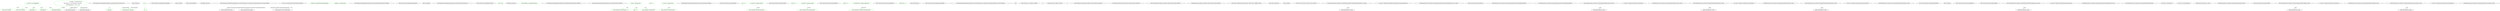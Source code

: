 digraph  {
d1 [cluster="Humanizer.TimeSpanHumanizeExtensions.Humanize(System.TimeSpan, int)", color=green, community=1, label="var result = new StringBuilder()", prediction=0, span="22-22"];
d0 [cluster="Humanizer.TimeSpanHumanizeExtensions.Humanize(System.TimeSpan, int)", label="Entry Humanizer.TimeSpanHumanizeExtensions.Humanize(System.TimeSpan, int)", span="20-20"];
d2 [cluster="Humanizer.TimeSpanHumanizeExtensions.Humanize(System.TimeSpan, int)", color=green, community=1, label="int i = 0", prediction=1, span="23-23"];
d14 [cluster="System.Text.StringBuilder.StringBuilder()", label="Entry System.Text.StringBuilder.StringBuilder()", span="0-0"];
d5 [cluster="Humanizer.TimeSpanHumanizeExtensions.Humanize(System.TimeSpan, int)", color=green, community=1, label="result.Length > 0", prediction=0, span="29-29"];
d6 [cluster="Humanizer.TimeSpanHumanizeExtensions.Humanize(System.TimeSpan, int)", color=green, community=1, label="result.Append('', '')", prediction=0, span="30-30"];
d7 [cluster="Humanizer.TimeSpanHumanizeExtensions.Humanize(System.TimeSpan, int)", color=green, community=1, label="result.Append(timePart)", prediction=0, span="32-32"];
d10 [cluster="Humanizer.TimeSpanHumanizeExtensions.Humanize(System.TimeSpan, int)", color=green, community=0, label="return result.ToString();", prediction=0, span="36-36"];
d12 [cluster="Humanizer.TimeSpanHumanizeExtensions.Humanize(System.TimeSpan, int)", color=green, community=2, label="return result.ToString();", prediction=0, span="39-39"];
d3 [cluster="Humanizer.TimeSpanHumanizeExtensions.Humanize(System.TimeSpan, int)", color=green, community=1, label="i < precision", prediction=7, span="23-23"];
d11 [cluster="Humanizer.TimeSpanHumanizeExtensions.Humanize(System.TimeSpan, int)", color=green, community=1, label="i++", prediction=1, span="23-23"];
d4 [cluster="Humanizer.TimeSpanHumanizeExtensions.Humanize(System.TimeSpan, int)", color=green, community=1, label="var timePart = FormatParameters\r\n                    .Select(format => TryFormat(format, timeSpan))\r\n                    .FirstOrDefault(part => part != null)", prediction=0, span="25-27"];
d15 [cluster="Unk.Select", label="Entry Unk.Select", span=""];
d16 [cluster="Unk.FirstOrDefault", label="Entry Unk.FirstOrDefault", span=""];
d21 [cluster="lambda expression", label="Entry lambda expression", span="26-26"];
d25 [cluster="lambda expression", label="Entry lambda expression", span="27-27"];
d22 [cluster="lambda expression", color=green, community=1, label="TryFormat(format, timeSpan)", prediction=7, span="26-26"];
d86 [label="System.TimeSpan", span=""];
d23 [cluster="lambda expression", label="Exit lambda expression", span="26-26"];
d24 [cluster="Humanizer.TimeSpanHumanizeExtensions.TryFormat(Humanizer.Localisation.TimeSpanPropertyFormat, System.TimeSpan)", label="Entry Humanizer.TimeSpanHumanizeExtensions.TryFormat(Humanizer.Localisation.TimeSpanPropertyFormat, System.TimeSpan)", span="122-122"];
d8 [cluster="Humanizer.TimeSpanHumanizeExtensions.Humanize(System.TimeSpan, int)", color=green, community=0, label="timeSpan = DeduceTheLargestUnit(timeSpan)", prediction=11, span="34-34"];
d9 [cluster="Humanizer.TimeSpanHumanizeExtensions.Humanize(System.TimeSpan, int)", color=green, community=1, label="timeSpan == TimeSpan.Zero", prediction=12, span="35-35"];
d19 [cluster="Humanizer.TimeSpanHumanizeExtensions.DeduceTheLargestUnit(System.TimeSpan)", label="Entry Humanizer.TimeSpanHumanizeExtensions.DeduceTheLargestUnit(System.TimeSpan)", span="42-42"];
d17 [cluster="System.Text.StringBuilder.Append(string)", label="Entry System.Text.StringBuilder.Append(string)", span="0-0"];
d18 [cluster="Unk.Append", label="Entry Unk.Append", span=""];
d13 [cluster="Humanizer.TimeSpanHumanizeExtensions.Humanize(System.TimeSpan, int)", label="Exit Humanizer.TimeSpanHumanizeExtensions.Humanize(System.TimeSpan, int)", span="20-20"];
d20 [cluster="System.Text.StringBuilder.ToString()", label="Entry System.Text.StringBuilder.ToString()", span="0-0"];
d26 [cluster="lambda expression", color=green, community=1, label="part != null", prediction=13, span="27-27"];
d27 [cluster="lambda expression", label="Exit lambda expression", span="27-27"];
d28 [cluster="Humanizer.TimeSpanHumanizeExtensions.DeduceTheLargestUnit(System.TimeSpan)", color=green, community=1, label="return timeSpan - LargestUnit(timeSpan);", prediction=14, span="44-44"];
d29 [cluster="Humanizer.TimeSpanHumanizeExtensions.DeduceTheLargestUnit(System.TimeSpan)", label="Exit Humanizer.TimeSpanHumanizeExtensions.DeduceTheLargestUnit(System.TimeSpan)", span="42-42"];
d30 [cluster="Humanizer.TimeSpanHumanizeExtensions.LargestUnit(System.TimeSpan)", label="Entry Humanizer.TimeSpanHumanizeExtensions.LargestUnit(System.TimeSpan)", span="47-47"];
d31 [cluster="Humanizer.TimeSpanHumanizeExtensions.LargestUnit(System.TimeSpan)", color=green, community=1, label="var days = timeSpan.Days", prediction=15, span="49-49"];
d32 [cluster="Humanizer.TimeSpanHumanizeExtensions.LargestUnit(System.TimeSpan)", color=green, community=1, label="days >= 7", prediction=16, span="50-50"];
d33 [cluster="Humanizer.TimeSpanHumanizeExtensions.LargestUnit(System.TimeSpan)", color=green, community=1, label="return TimeSpan.FromDays((days/7) * 7);", prediction=15, span="51-51"];
d34 [cluster="Humanizer.TimeSpanHumanizeExtensions.LargestUnit(System.TimeSpan)", color=green, community=1, label="days >= 1", prediction=15, span="52-52"];
d35 [cluster="Humanizer.TimeSpanHumanizeExtensions.LargestUnit(System.TimeSpan)", color=green, community=1, label="return TimeSpan.FromDays(days);", prediction=15, span="53-53"];
d36 [cluster="Humanizer.TimeSpanHumanizeExtensions.LargestUnit(System.TimeSpan)", color=green, community=1, label="var hours = timeSpan.Hours", prediction=20, span="55-55"];
d49 [cluster="Humanizer.TimeSpanHumanizeExtensions.LargestUnit(System.TimeSpan)", label="Exit Humanizer.TimeSpanHumanizeExtensions.LargestUnit(System.TimeSpan)", span="47-47"];
d50 [cluster="System.TimeSpan.FromDays(double)", label="Entry System.TimeSpan.FromDays(double)", span="0-0"];
d37 [cluster="Humanizer.TimeSpanHumanizeExtensions.LargestUnit(System.TimeSpan)", color=green, community=1, label="hours >= 1", prediction=21, span="56-56"];
d38 [cluster="Humanizer.TimeSpanHumanizeExtensions.LargestUnit(System.TimeSpan)", color=green, community=1, label="return TimeSpan.FromHours(hours);", prediction=20, span="57-57"];
d39 [cluster="Humanizer.TimeSpanHumanizeExtensions.LargestUnit(System.TimeSpan)", color=green, community=1, label="var minutes = timeSpan.Minutes", prediction=23, span="59-59"];
d51 [cluster="System.TimeSpan.FromHours(double)", label="Entry System.TimeSpan.FromHours(double)", span="0-0"];
d40 [cluster="Humanizer.TimeSpanHumanizeExtensions.LargestUnit(System.TimeSpan)", color=green, community=1, label="minutes >= 1", prediction=24, span="60-60"];
d41 [cluster="Humanizer.TimeSpanHumanizeExtensions.LargestUnit(System.TimeSpan)", color=green, community=1, label="return TimeSpan.FromMinutes(minutes);", prediction=23, span="61-61"];
d42 [cluster="Humanizer.TimeSpanHumanizeExtensions.LargestUnit(System.TimeSpan)", color=green, community=1, label="var seconds = timeSpan.Seconds", prediction=26, span="63-63"];
d52 [cluster="System.TimeSpan.FromMinutes(double)", label="Entry System.TimeSpan.FromMinutes(double)", span="0-0"];
d43 [cluster="Humanizer.TimeSpanHumanizeExtensions.LargestUnit(System.TimeSpan)", color=green, community=1, label="seconds >= 1", prediction=27, span="64-64"];
d44 [cluster="Humanizer.TimeSpanHumanizeExtensions.LargestUnit(System.TimeSpan)", color=green, community=1, label="return TimeSpan.FromSeconds(seconds);", prediction=26, span="65-65"];
d45 [cluster="Humanizer.TimeSpanHumanizeExtensions.LargestUnit(System.TimeSpan)", color=green, community=1, label="var milliseconds = timeSpan.Milliseconds", prediction=29, span="67-67"];
d53 [cluster="System.TimeSpan.FromSeconds(double)", label="Entry System.TimeSpan.FromSeconds(double)", span="0-0"];
d46 [cluster="Humanizer.TimeSpanHumanizeExtensions.LargestUnit(System.TimeSpan)", color=green, community=1, label="milliseconds >= 1", prediction=30, span="68-68"];
d47 [cluster="Humanizer.TimeSpanHumanizeExtensions.LargestUnit(System.TimeSpan)", color=green, community=1, label="return TimeSpan.FromMilliseconds(milliseconds);", prediction=29, span="69-69"];
d48 [cluster="Humanizer.TimeSpanHumanizeExtensions.LargestUnit(System.TimeSpan)", label="return TimeSpan.Zero;", span="71-71"];
d54 [cluster="System.TimeSpan.FromMilliseconds(double)", label="Entry System.TimeSpan.FromMilliseconds(double)", span="0-0"];
d83 [cluster="Humanizer.TimeSpanHumanizeExtensions.TryFormat(Humanizer.Localisation.TimeSpanPropertyFormat, System.TimeSpan)", label="Exit Humanizer.TimeSpanHumanizeExtensions.TryFormat(Humanizer.Localisation.TimeSpanPropertyFormat, System.TimeSpan)", span="122-122"];
d76 [cluster="Humanizer.TimeSpanHumanizeExtensions.TryFormat(Humanizer.Localisation.TimeSpanPropertyFormat, System.TimeSpan)", label="var value = propertyFormat.PropertySelector(timeSpan)", span="126-126"];
d79 [cluster="Humanizer.TimeSpanHumanizeExtensions.TryFormat(Humanizer.Localisation.TimeSpanPropertyFormat, System.TimeSpan)", label="return propertyFormat.Zero();", span="130-130"];
d81 [cluster="Humanizer.TimeSpanHumanizeExtensions.TryFormat(Humanizer.Localisation.TimeSpanPropertyFormat, System.TimeSpan)", label="return propertyFormat.Single();", span="132-132"];
d82 [cluster="Humanizer.TimeSpanHumanizeExtensions.TryFormat(Humanizer.Localisation.TimeSpanPropertyFormat, System.TimeSpan)", label="return propertyFormat.Multiple(value);", span="134-134"];
d77 [cluster="Humanizer.TimeSpanHumanizeExtensions.TryFormat(Humanizer.Localisation.TimeSpanPropertyFormat, System.TimeSpan)", label=value, span="127-127"];
d84 [cluster="System.Func<T, TResult>.Invoke(T)", label="Entry System.Func<T, TResult>.Invoke(T)", span="0-0"];
d78 [cluster="Humanizer.TimeSpanHumanizeExtensions.TryFormat(Humanizer.Localisation.TimeSpanPropertyFormat, System.TimeSpan)", label=0, span="129-129"];
d85 [cluster="System.Func<TResult>.Invoke()", label="Entry System.Func<TResult>.Invoke()", span="0-0"];
d80 [cluster="Humanizer.TimeSpanHumanizeExtensions.TryFormat(Humanizer.Localisation.TimeSpanPropertyFormat, System.TimeSpan)", label=1, span="131-131"];
m0_0 [cluster="Humanizer.Tests.Extensions.Inflector.UnderscoreTests.Underscore()", file="TimeSpanHumanizeExtensionsTests.cs", label="Entry Humanizer.Tests.Extensions.Inflector.UnderscoreTests.Underscore()", span="7-7"];
m0_3 [cluster="Humanizer.Tests.Extensions.Inflector.UnderscoreTests.Underscore()", file="TimeSpanHumanizeExtensionsTests.cs", label="Exit Humanizer.Tests.Extensions.Inflector.UnderscoreTests.Underscore()", span="7-7"];
m0_6 [cluster="Humanizer.Tests.Extensions.Inflector.UnderscoreTests.UnderscoreTests()", file="TimeSpanHumanizeExtensionsTests.cs", label="Entry Humanizer.Tests.Extensions.Inflector.UnderscoreTests.UnderscoreTests()", span="15-15"];
m0_12 [cluster="Humanizer.Tests.Extensions.Inflector.UnderscoreTests.UnderscoreTests()", file="TimeSpanHumanizeExtensionsTests.cs", label="Exit Humanizer.Tests.Extensions.Inflector.UnderscoreTests.UnderscoreTests()", span="15-15"];
m0_13 [cluster="System.Collections.Generic.Dictionary<TKey, TValue>.Add(TKey, TValue)", file="TimeSpanHumanizeExtensionsTests.cs", label="Entry System.Collections.Generic.Dictionary<TKey, TValue>.Add(TKey, TValue)", span="0-0"];
m0_4 [cluster="string.Underscore()", file="TimeSpanHumanizeExtensionsTests.cs", label="Entry string.Underscore()", span="193-193"];
m0_5 [cluster="Unk.Equal", file="TimeSpanHumanizeExtensionsTests.cs", label="Entry Unk.Equal", span=""];
m0_14 [file="TimeSpanHumanizeExtensionsTests.cs", label="Humanizer.Tests.Extensions.Inflector.UnderscoreTests", span=""];
m3_33 [cluster="Humanizer.Tests.Localisation.id.TimeSpanHumanizeTests.TimeSpanWithPrecesion(int, int, string)", file="TimeSpanTests.cs", label="Entry Humanizer.Tests.Localisation.id.TimeSpanHumanizeTests.TimeSpanWithPrecesion(int, int, string)", span="101-101"];
m3_34 [cluster="Humanizer.Tests.Localisation.id.TimeSpanHumanizeTests.TimeSpanWithPrecesion(int, int, string)", file="TimeSpanTests.cs", label="var actual = TimeSpan.FromMilliseconds(milliseconds).Humanize(precesion)", span="103-103"];
m3_35 [cluster="Humanizer.Tests.Localisation.id.TimeSpanHumanizeTests.TimeSpanWithPrecesion(int, int, string)", file="TimeSpanTests.cs", label="Assert.Equal(expected, actual)", span="104-104"];
m3_36 [cluster="Humanizer.Tests.Localisation.id.TimeSpanHumanizeTests.TimeSpanWithPrecesion(int, int, string)", file="TimeSpanTests.cs", label="Exit Humanizer.Tests.Localisation.id.TimeSpanHumanizeTests.TimeSpanWithPrecesion(int, int, string)", span="101-101"];
m3_7 [cluster="System.TimeSpan.Humanize(int)", file="TimeSpanTests.cs", label="Entry System.TimeSpan.Humanize(int)", span="18-18"];
m3_0 [cluster="Humanizer.Tests.Localisation.id.TimeSpanHumanizeTests.TimeSpanHumanizeTests()", file="TimeSpanTests.cs", label="Entry Humanizer.Tests.Localisation.id.TimeSpanHumanizeTests.TimeSpanHumanizeTests()", span="8-8"];
m3_1 [cluster="Humanizer.Tests.Localisation.id.TimeSpanHumanizeTests.TimeSpanHumanizeTests()", file="TimeSpanTests.cs", label="Exit Humanizer.Tests.Localisation.id.TimeSpanHumanizeTests.TimeSpanHumanizeTests()", span="8-8"];
m3_9 [cluster="Humanizer.Tests.Localisation.id.TimeSpanHumanizeTests.Days(int, string)", file="TimeSpanTests.cs", label="Entry Humanizer.Tests.Localisation.id.TimeSpanHumanizeTests.Days(int, string)", span="24-24"];
m3_10 [cluster="Humanizer.Tests.Localisation.id.TimeSpanHumanizeTests.Days(int, string)", file="TimeSpanTests.cs", label="var actual = TimeSpan.FromDays(days).Humanize()", span="26-26"];
m3_11 [cluster="Humanizer.Tests.Localisation.id.TimeSpanHumanizeTests.Days(int, string)", file="TimeSpanTests.cs", label="Assert.Equal(expected, actual)", span="27-27"];
m3_12 [cluster="Humanizer.Tests.Localisation.id.TimeSpanHumanizeTests.Days(int, string)", file="TimeSpanTests.cs", label="Exit Humanizer.Tests.Localisation.id.TimeSpanHumanizeTests.Days(int, string)", span="24-24"];
m3_13 [cluster="Humanizer.Tests.Localisation.id.TimeSpanHumanizeTests.Hours(int, string)", file="TimeSpanTests.cs", label="Entry Humanizer.Tests.Localisation.id.TimeSpanHumanizeTests.Hours(int, string)", span="34-34"];
m3_14 [cluster="Humanizer.Tests.Localisation.id.TimeSpanHumanizeTests.Hours(int, string)", file="TimeSpanTests.cs", label="var actual = TimeSpan.FromHours(hours).Humanize()", span="36-36"];
m3_15 [cluster="Humanizer.Tests.Localisation.id.TimeSpanHumanizeTests.Hours(int, string)", file="TimeSpanTests.cs", label="Assert.Equal(expected, actual)", span="37-37"];
m3_16 [cluster="Humanizer.Tests.Localisation.id.TimeSpanHumanizeTests.Hours(int, string)", file="TimeSpanTests.cs", label="Exit Humanizer.Tests.Localisation.id.TimeSpanHumanizeTests.Hours(int, string)", span="34-34"];
m3_18 [cluster="Humanizer.Tests.Localisation.id.TimeSpanHumanizeTests.Minutes(int, string)", file="TimeSpanTests.cs", label="Entry Humanizer.Tests.Localisation.id.TimeSpanHumanizeTests.Minutes(int, string)", span="45-45"];
m3_19 [cluster="Humanizer.Tests.Localisation.id.TimeSpanHumanizeTests.Minutes(int, string)", file="TimeSpanTests.cs", label="var actual = TimeSpan.FromMinutes(minutes).Humanize()", span="47-47"];
m3_20 [cluster="Humanizer.Tests.Localisation.id.TimeSpanHumanizeTests.Minutes(int, string)", file="TimeSpanTests.cs", label="Assert.Equal(expected, actual)", span="48-48"];
m3_21 [cluster="Humanizer.Tests.Localisation.id.TimeSpanHumanizeTests.Minutes(int, string)", file="TimeSpanTests.cs", label="Exit Humanizer.Tests.Localisation.id.TimeSpanHumanizeTests.Minutes(int, string)", span="45-45"];
m3_32 [cluster="System.TimeSpan.FromMilliseconds(double)", file="TimeSpanTests.cs", label="Entry System.TimeSpan.FromMilliseconds(double)", span="0-0"];
m3_8 [cluster="Unk.Equal", file="TimeSpanTests.cs", label="Entry Unk.Equal", span=""];
m3_27 [cluster="System.TimeSpan.FromSeconds(double)", file="TimeSpanTests.cs", label="Entry System.TimeSpan.FromSeconds(double)", span="0-0"];
m3_17 [cluster="System.TimeSpan.FromHours(double)", file="TimeSpanTests.cs", label="Entry System.TimeSpan.FromHours(double)", span="0-0"];
m3_28 [cluster="Humanizer.Tests.Localisation.id.TimeSpanHumanizeTests.Milliseconds(int, string)", file="TimeSpanTests.cs", label="Entry Humanizer.Tests.Localisation.id.TimeSpanHumanizeTests.Milliseconds(int, string)", span="65-65"];
m3_29 [cluster="Humanizer.Tests.Localisation.id.TimeSpanHumanizeTests.Milliseconds(int, string)", file="TimeSpanTests.cs", label="var actual = TimeSpan.FromMilliseconds(ms).Humanize()", span="67-67"];
m3_30 [cluster="Humanizer.Tests.Localisation.id.TimeSpanHumanizeTests.Milliseconds(int, string)", file="TimeSpanTests.cs", label="Assert.Equal(expected, actual)", span="68-68"];
m3_31 [cluster="Humanizer.Tests.Localisation.id.TimeSpanHumanizeTests.Milliseconds(int, string)", file="TimeSpanTests.cs", label="Exit Humanizer.Tests.Localisation.id.TimeSpanHumanizeTests.Milliseconds(int, string)", span="65-65"];
m3_37 [cluster="Humanizer.Tests.Localisation.id.TimeSpanHumanizeTests.NoTime()", file="TimeSpanTests.cs", label="Entry Humanizer.Tests.Localisation.id.TimeSpanHumanizeTests.NoTime()", span="108-108"];
m3_38 [cluster="Humanizer.Tests.Localisation.id.TimeSpanHumanizeTests.NoTime()", file="TimeSpanTests.cs", label="var noTime = TimeSpan.Zero", span="110-110"];
m3_39 [cluster="Humanizer.Tests.Localisation.id.TimeSpanHumanizeTests.NoTime()", file="TimeSpanTests.cs", label="var actual = noTime.Humanize()", span="111-111"];
m3_40 [cluster="Humanizer.Tests.Localisation.id.TimeSpanHumanizeTests.NoTime()", file="TimeSpanTests.cs", label="Assert.Equal(''waktu kosong'', actual)", span="112-112"];
m3_41 [cluster="Humanizer.Tests.Localisation.id.TimeSpanHumanizeTests.NoTime()", file="TimeSpanTests.cs", label="Exit Humanizer.Tests.Localisation.id.TimeSpanHumanizeTests.NoTime()", span="108-108"];
m3_6 [cluster="System.TimeSpan.FromDays(double)", file="TimeSpanTests.cs", label="Entry System.TimeSpan.FromDays(double)", span="0-0"];
m3_2 [cluster="Humanizer.Tests.Localisation.id.TimeSpanHumanizeTests.Weeks(int, string)", file="TimeSpanTests.cs", label="Entry Humanizer.Tests.Localisation.id.TimeSpanHumanizeTests.Weeks(int, string)", span="15-15"];
m3_3 [cluster="Humanizer.Tests.Localisation.id.TimeSpanHumanizeTests.Weeks(int, string)", file="TimeSpanTests.cs", label="var actual = TimeSpan.FromDays(days).Humanize()", span="17-17"];
m3_4 [cluster="Humanizer.Tests.Localisation.id.TimeSpanHumanizeTests.Weeks(int, string)", file="TimeSpanTests.cs", label="Assert.Equal(expected, actual)", span="18-18"];
m3_5 [cluster="Humanizer.Tests.Localisation.id.TimeSpanHumanizeTests.Weeks(int, string)", file="TimeSpanTests.cs", label="Exit Humanizer.Tests.Localisation.id.TimeSpanHumanizeTests.Weeks(int, string)", span="15-15"];
m3_23 [cluster="Humanizer.Tests.Localisation.id.TimeSpanHumanizeTests.Seconds(int, string)", file="TimeSpanTests.cs", label="Entry Humanizer.Tests.Localisation.id.TimeSpanHumanizeTests.Seconds(int, string)", span="55-55"];
m3_24 [cluster="Humanizer.Tests.Localisation.id.TimeSpanHumanizeTests.Seconds(int, string)", file="TimeSpanTests.cs", label="var actual = TimeSpan.FromSeconds(seconds).Humanize()", span="57-57"];
m3_25 [cluster="Humanizer.Tests.Localisation.id.TimeSpanHumanizeTests.Seconds(int, string)", file="TimeSpanTests.cs", label="Assert.Equal(expected, actual)", span="58-58"];
m3_26 [cluster="Humanizer.Tests.Localisation.id.TimeSpanHumanizeTests.Seconds(int, string)", file="TimeSpanTests.cs", label="Exit Humanizer.Tests.Localisation.id.TimeSpanHumanizeTests.Seconds(int, string)", span="55-55"];
d1 -> d5  [color=green, key=1, label=result, style=dashed];
d1 -> d6  [color=green, key=1, label=result, style=dashed];
d1 -> d7  [color=green, key=1, label=result, style=dashed];
d1 -> d10  [color=green, key=1, label=result, style=dashed];
d1 -> d12  [color=green, key=1, label=result, style=dashed];
d0 -> d3  [color=green, key=1, label=int, style=dashed];
d0 -> d22  [color=green, key=1, label="System.TimeSpan", style=dashed];
d2 -> d11  [color=green, key=1, label=i, style=dashed];
d11 -> d11  [color=green, key=1, label=i, style=dashed];
d4 -> d21  [color=green, key=1, label="lambda expression", style=dashed];
d4 -> d25  [color=green, key=1, label="lambda expression", style=dashed];
d4 -> d7  [color=green, key=1, label=timePart, style=dashed];
d86 -> d22  [color=green, key=1, label="System.TimeSpan", style=dashed];
d24 -> d79  [color=darkseagreen4, key=1, label="Humanizer.Localisation.TimeSpanPropertyFormat", style=dashed];
d24 -> d81  [color=darkseagreen4, key=1, label="Humanizer.Localisation.TimeSpanPropertyFormat", style=dashed];
d24 -> d82  [color=darkseagreen4, key=1, label="Humanizer.Localisation.TimeSpanPropertyFormat", style=dashed];
d31 -> d33  [color=green, key=1, label=days, style=dashed];
d31 -> d34  [color=green, key=1, label=days, style=dashed];
d31 -> d35  [color=green, key=1, label=days, style=dashed];
d36 -> d38  [color=green, key=1, label=hours, style=dashed];
d39 -> d41  [color=green, key=1, label=minutes, style=dashed];
d42 -> d44  [color=green, key=1, label=seconds, style=dashed];
d45 -> d47  [color=green, key=1, label=milliseconds, style=dashed];
d76 -> d82  [color=darkseagreen4, key=1, label=value, style=dashed];
m3_33 -> m3_35  [color=darkseagreen4, key=1, label=string, style=dashed];
m3_9 -> m3_11  [color=darkseagreen4, key=1, label=string, style=dashed];
m3_13 -> m3_15  [color=darkseagreen4, key=1, label=string, style=dashed];
m3_18 -> m3_20  [color=darkseagreen4, key=1, label=string, style=dashed];
m3_28 -> m3_30  [color=darkseagreen4, key=1, label=string, style=dashed];
m3_2 -> m3_4  [color=darkseagreen4, key=1, label=string, style=dashed];
m3_23 -> m3_25  [color=darkseagreen4, key=1, label=string, style=dashed];
}
